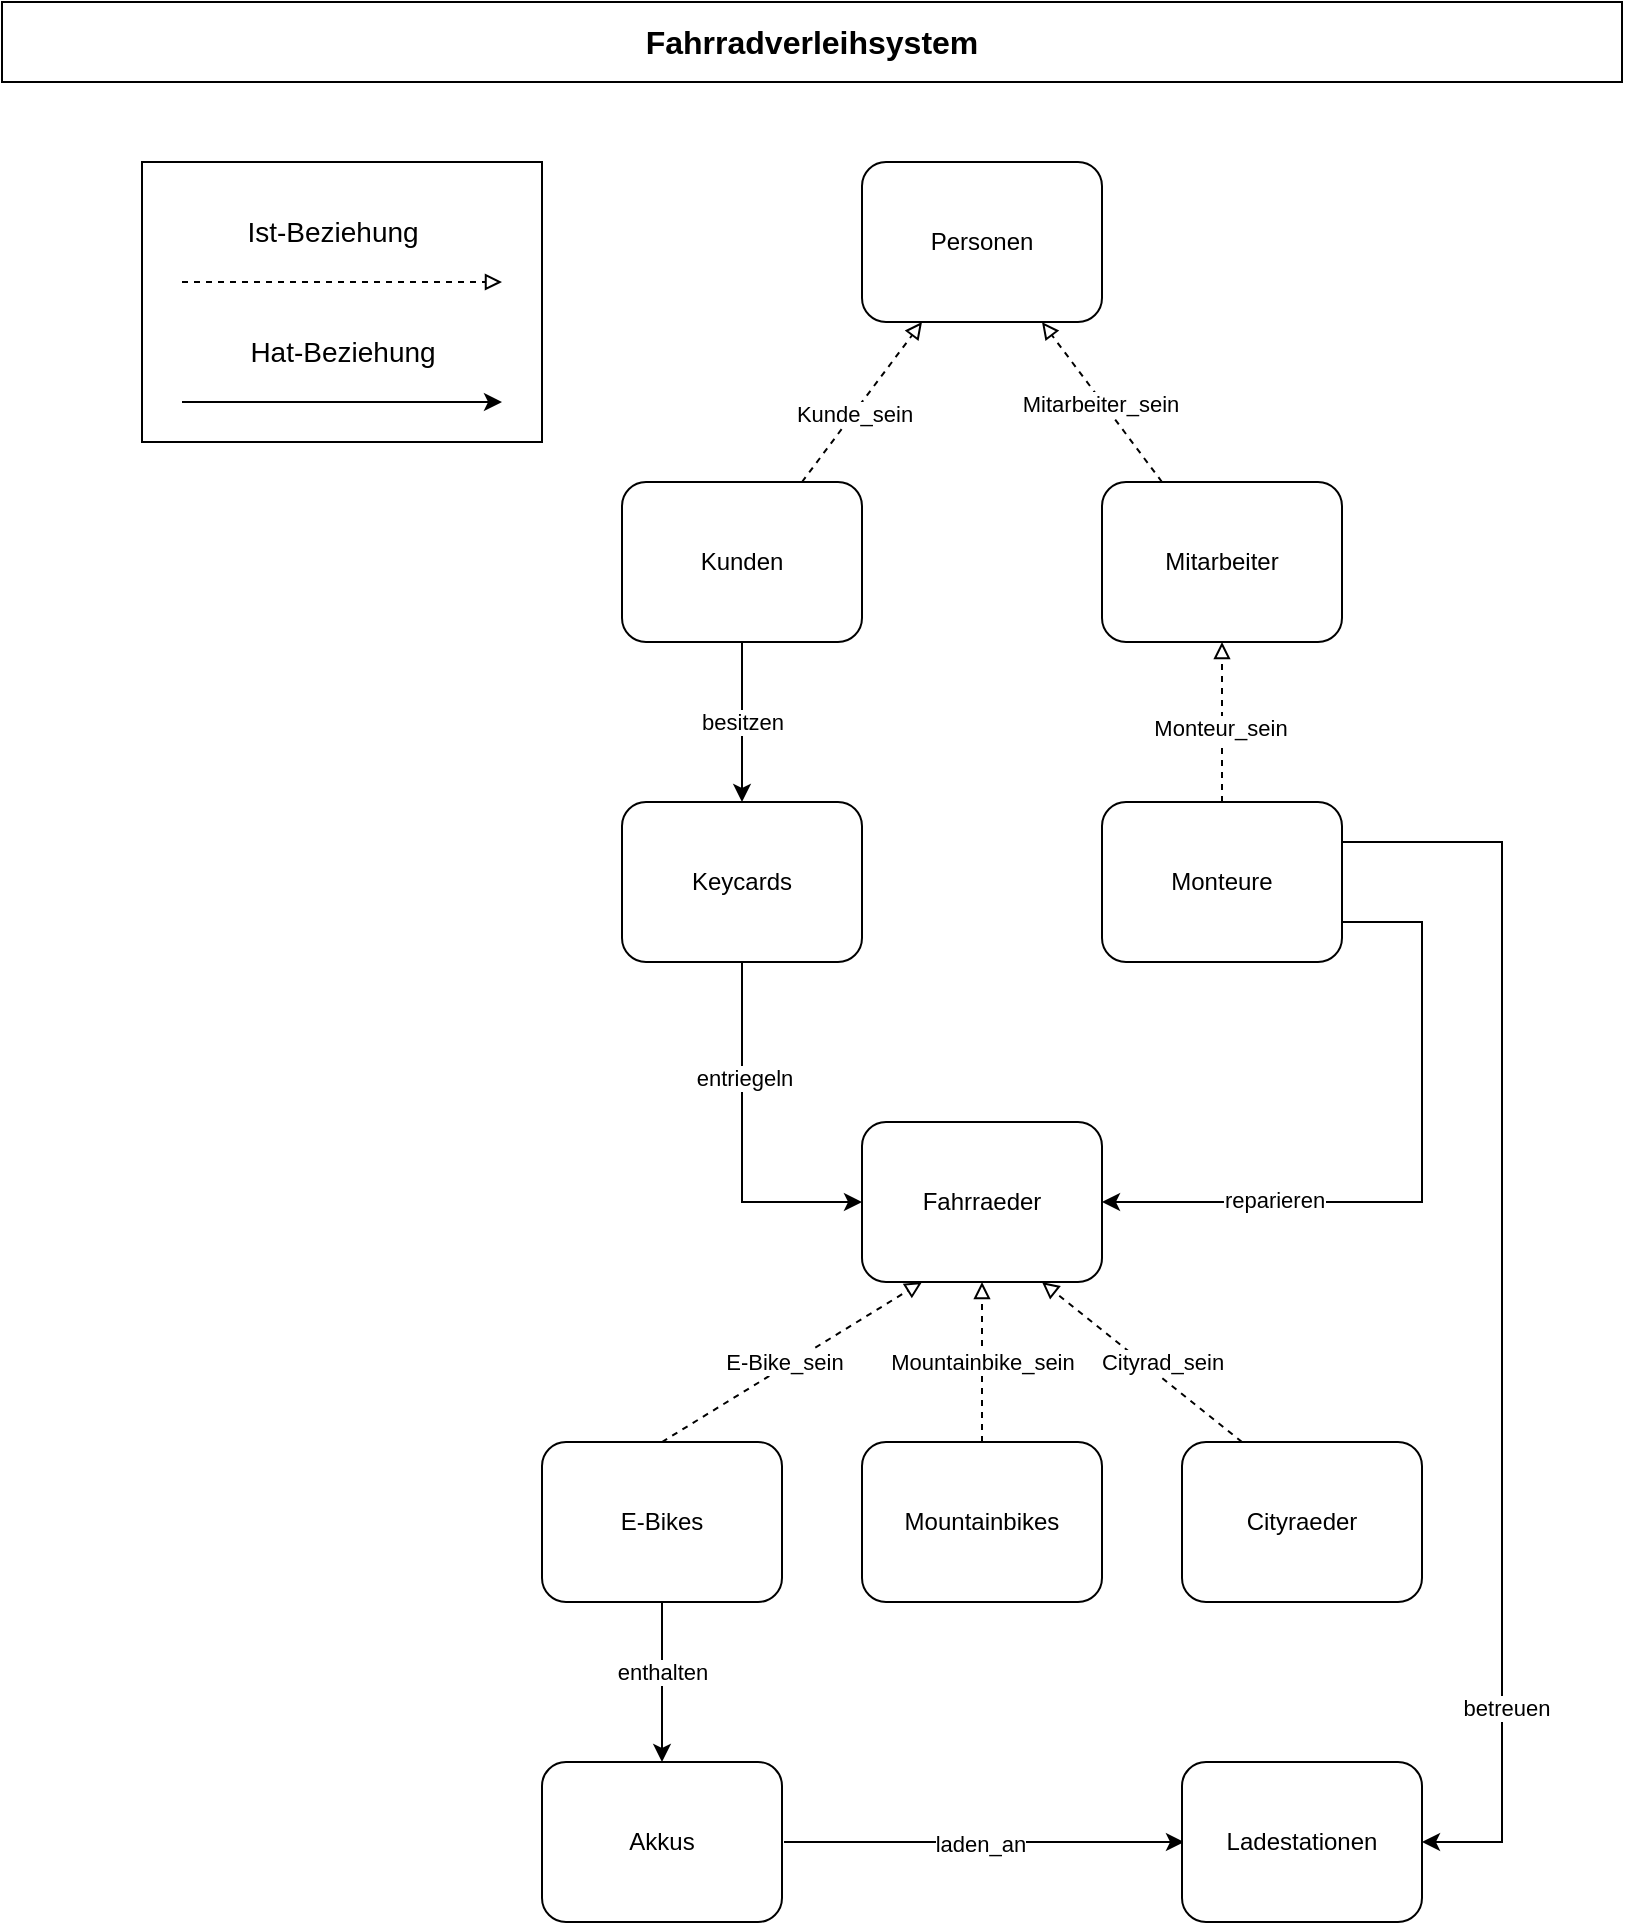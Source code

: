 <mxfile version="22.0.8" type="github">
  <diagram name="Seite-1" id="bQOZxYMRXsdo0ndvrcB2">
    <mxGraphModel dx="1434" dy="782" grid="1" gridSize="10" guides="1" tooltips="1" connect="1" arrows="1" fold="1" page="1" pageScale="1" pageWidth="827" pageHeight="1169" math="0" shadow="0">
      <root>
        <mxCell id="0" />
        <mxCell id="1" parent="0" />
        <mxCell id="9_kUzeCEfpQ8c6-ohWi3-4" value="" style="rounded=0;whiteSpace=wrap;html=1;" parent="1" vertex="1">
          <mxGeometry x="80" y="80" width="200" height="140" as="geometry" />
        </mxCell>
        <mxCell id="55pbPMZW1c6JBTYqttiJ-6" style="edgeStyle=orthogonalEdgeStyle;rounded=0;orthogonalLoop=1;jettySize=auto;html=1;exitX=1;exitY=0.5;exitDx=0;exitDy=0;entryX=0;entryY=0.5;entryDx=0;entryDy=0;" edge="1" parent="1">
          <mxGeometry relative="1" as="geometry">
            <mxPoint x="401" y="920" as="sourcePoint" />
            <mxPoint x="601" y="920" as="targetPoint" />
          </mxGeometry>
        </mxCell>
        <mxCell id="55pbPMZW1c6JBTYqttiJ-7" value="laden_an" style="edgeLabel;html=1;align=center;verticalAlign=middle;resizable=0;points=[];" vertex="1" connectable="0" parent="55pbPMZW1c6JBTYqttiJ-6">
          <mxGeometry x="-0.02" y="-3" relative="1" as="geometry">
            <mxPoint y="-2" as="offset" />
          </mxGeometry>
        </mxCell>
        <mxCell id="_8qDM-tfKdcT89JeCW2L-1" value="Akkus" style="rounded=1;whiteSpace=wrap;html=1;" parent="1" vertex="1">
          <mxGeometry x="280" y="880" width="120" height="80" as="geometry" />
        </mxCell>
        <mxCell id="_8qDM-tfKdcT89JeCW2L-15" style="edgeStyle=orthogonalEdgeStyle;rounded=0;orthogonalLoop=1;jettySize=auto;html=1;exitX=0.5;exitY=0;exitDx=0;exitDy=0;entryX=0.5;entryY=1;entryDx=0;entryDy=0;dashed=1;endArrow=block;endFill=0;" parent="1" source="_8qDM-tfKdcT89JeCW2L-2" target="_8qDM-tfKdcT89JeCW2L-9" edge="1">
          <mxGeometry relative="1" as="geometry" />
        </mxCell>
        <mxCell id="_8qDM-tfKdcT89JeCW2L-26" value="Monteur_sein" style="edgeLabel;html=1;align=center;verticalAlign=middle;resizable=0;points=[];" parent="_8qDM-tfKdcT89JeCW2L-15" vertex="1" connectable="0">
          <mxGeometry x="-0.075" y="1" relative="1" as="geometry">
            <mxPoint as="offset" />
          </mxGeometry>
        </mxCell>
        <mxCell id="_8qDM-tfKdcT89JeCW2L-22" style="edgeStyle=orthogonalEdgeStyle;rounded=0;orthogonalLoop=1;jettySize=auto;html=1;exitX=1;exitY=0.75;exitDx=0;exitDy=0;entryX=1;entryY=0.5;entryDx=0;entryDy=0;" parent="1" source="_8qDM-tfKdcT89JeCW2L-2" target="_8qDM-tfKdcT89JeCW2L-7" edge="1">
          <mxGeometry relative="1" as="geometry">
            <Array as="points">
              <mxPoint x="720" y="460" />
              <mxPoint x="720" y="600" />
            </Array>
          </mxGeometry>
        </mxCell>
        <mxCell id="_8qDM-tfKdcT89JeCW2L-33" value="reparieren" style="edgeLabel;html=1;align=center;verticalAlign=middle;resizable=0;points=[];" parent="_8qDM-tfKdcT89JeCW2L-22" vertex="1" connectable="0">
          <mxGeometry x="0.494" y="1" relative="1" as="geometry">
            <mxPoint y="-2" as="offset" />
          </mxGeometry>
        </mxCell>
        <mxCell id="_8qDM-tfKdcT89JeCW2L-2" value="Monteure" style="rounded=1;whiteSpace=wrap;html=1;" parent="1" vertex="1">
          <mxGeometry x="560" y="400" width="120" height="80" as="geometry" />
        </mxCell>
        <mxCell id="_8qDM-tfKdcT89JeCW2L-23" style="edgeStyle=orthogonalEdgeStyle;rounded=0;orthogonalLoop=1;jettySize=auto;html=1;exitX=0.5;exitY=1;exitDx=0;exitDy=0;entryX=0;entryY=0.5;entryDx=0;entryDy=0;" parent="1" source="_8qDM-tfKdcT89JeCW2L-3" target="_8qDM-tfKdcT89JeCW2L-7" edge="1">
          <mxGeometry relative="1" as="geometry">
            <mxPoint x="430" y="620" as="targetPoint" />
          </mxGeometry>
        </mxCell>
        <mxCell id="_8qDM-tfKdcT89JeCW2L-35" value="entriegeln" style="edgeLabel;html=1;align=center;verticalAlign=middle;resizable=0;points=[];" parent="_8qDM-tfKdcT89JeCW2L-23" vertex="1" connectable="0">
          <mxGeometry x="-0.356" y="1" relative="1" as="geometry">
            <mxPoint as="offset" />
          </mxGeometry>
        </mxCell>
        <mxCell id="_8qDM-tfKdcT89JeCW2L-3" value="Keycards" style="rounded=1;whiteSpace=wrap;html=1;" parent="1" vertex="1">
          <mxGeometry x="320" y="400" width="120" height="80" as="geometry" />
        </mxCell>
        <mxCell id="_8qDM-tfKdcT89JeCW2L-4" value="Mountainbikes" style="rounded=1;whiteSpace=wrap;html=1;" parent="1" vertex="1">
          <mxGeometry x="440" y="720" width="120" height="80" as="geometry" />
        </mxCell>
        <mxCell id="_8qDM-tfKdcT89JeCW2L-17" style="rounded=0;orthogonalLoop=1;jettySize=auto;html=1;exitX=0.25;exitY=0;exitDx=0;exitDy=0;entryX=0.75;entryY=1;entryDx=0;entryDy=0;dashed=1;endArrow=block;endFill=0;" parent="1" source="_8qDM-tfKdcT89JeCW2L-5" target="_8qDM-tfKdcT89JeCW2L-7" edge="1">
          <mxGeometry relative="1" as="geometry">
            <mxPoint x="570" y="680" as="targetPoint" />
          </mxGeometry>
        </mxCell>
        <mxCell id="_8qDM-tfKdcT89JeCW2L-29" value="Cityrad_sein" style="edgeLabel;html=1;align=center;verticalAlign=middle;resizable=0;points=[];" parent="_8qDM-tfKdcT89JeCW2L-17" vertex="1" connectable="0">
          <mxGeometry x="-0.295" y="3" relative="1" as="geometry">
            <mxPoint x="-3" y="-14" as="offset" />
          </mxGeometry>
        </mxCell>
        <mxCell id="_8qDM-tfKdcT89JeCW2L-5" value="Cityraeder" style="rounded=1;whiteSpace=wrap;html=1;" parent="1" vertex="1">
          <mxGeometry x="600" y="720" width="120" height="80" as="geometry" />
        </mxCell>
        <mxCell id="_8qDM-tfKdcT89JeCW2L-19" style="rounded=0;orthogonalLoop=1;jettySize=auto;html=1;exitX=0.5;exitY=0;exitDx=0;exitDy=0;entryX=0.25;entryY=1;entryDx=0;entryDy=0;dashed=1;endArrow=block;endFill=0;" parent="1" source="_8qDM-tfKdcT89JeCW2L-6" target="_8qDM-tfKdcT89JeCW2L-7" edge="1">
          <mxGeometry relative="1" as="geometry" />
        </mxCell>
        <mxCell id="_8qDM-tfKdcT89JeCW2L-28" value="E-Bike_sein" style="edgeLabel;html=1;align=center;verticalAlign=middle;resizable=0;points=[];" parent="_8qDM-tfKdcT89JeCW2L-19" vertex="1" connectable="0">
          <mxGeometry x="-0.15" y="2" relative="1" as="geometry">
            <mxPoint x="6" y="-4" as="offset" />
          </mxGeometry>
        </mxCell>
        <mxCell id="_8qDM-tfKdcT89JeCW2L-20" style="edgeStyle=orthogonalEdgeStyle;rounded=0;orthogonalLoop=1;jettySize=auto;html=1;exitX=0.5;exitY=1;exitDx=0;exitDy=0;entryX=0.5;entryY=0;entryDx=0;entryDy=0;" parent="1" source="_8qDM-tfKdcT89JeCW2L-6" target="_8qDM-tfKdcT89JeCW2L-1" edge="1">
          <mxGeometry relative="1" as="geometry" />
        </mxCell>
        <mxCell id="_8qDM-tfKdcT89JeCW2L-30" value="enthalten" style="edgeLabel;html=1;align=center;verticalAlign=middle;resizable=0;points=[];" parent="_8qDM-tfKdcT89JeCW2L-20" vertex="1" connectable="0">
          <mxGeometry x="-0.125" relative="1" as="geometry">
            <mxPoint as="offset" />
          </mxGeometry>
        </mxCell>
        <mxCell id="_8qDM-tfKdcT89JeCW2L-6" value="E-Bikes" style="rounded=1;whiteSpace=wrap;html=1;" parent="1" vertex="1">
          <mxGeometry x="280" y="720" width="120" height="80" as="geometry" />
        </mxCell>
        <mxCell id="_8qDM-tfKdcT89JeCW2L-7" value="Fahrraeder" style="rounded=1;whiteSpace=wrap;html=1;" parent="1" vertex="1">
          <mxGeometry x="440" y="560" width="120" height="80" as="geometry" />
        </mxCell>
        <mxCell id="_8qDM-tfKdcT89JeCW2L-36" style="edgeStyle=orthogonalEdgeStyle;rounded=0;orthogonalLoop=1;jettySize=auto;html=1;exitX=0.5;exitY=1;exitDx=0;exitDy=0;entryX=0.5;entryY=0;entryDx=0;entryDy=0;" parent="1" source="_8qDM-tfKdcT89JeCW2L-8" target="_8qDM-tfKdcT89JeCW2L-3" edge="1">
          <mxGeometry relative="1" as="geometry" />
        </mxCell>
        <mxCell id="_8qDM-tfKdcT89JeCW2L-38" value="besitzen" style="edgeLabel;html=1;align=center;verticalAlign=middle;resizable=0;points=[];" parent="_8qDM-tfKdcT89JeCW2L-36" vertex="1" connectable="0">
          <mxGeometry x="0.45" relative="1" as="geometry">
            <mxPoint y="-18" as="offset" />
          </mxGeometry>
        </mxCell>
        <mxCell id="_8qDM-tfKdcT89JeCW2L-8" value="Kunden" style="rounded=1;whiteSpace=wrap;html=1;" parent="1" vertex="1">
          <mxGeometry x="320" y="240" width="120" height="80" as="geometry" />
        </mxCell>
        <mxCell id="_8qDM-tfKdcT89JeCW2L-9" value="Mitarbeiter" style="rounded=1;whiteSpace=wrap;html=1;" parent="1" vertex="1">
          <mxGeometry x="560" y="240" width="120" height="80" as="geometry" />
        </mxCell>
        <mxCell id="_8qDM-tfKdcT89JeCW2L-10" value="Personen" style="rounded=1;whiteSpace=wrap;html=1;" parent="1" vertex="1">
          <mxGeometry x="440" y="80" width="120" height="80" as="geometry" />
        </mxCell>
        <mxCell id="_8qDM-tfKdcT89JeCW2L-13" value="" style="endArrow=block;html=1;rounded=0;exitX=0.75;exitY=0;exitDx=0;exitDy=0;entryX=0.25;entryY=1;entryDx=0;entryDy=0;dashed=1;endFill=0;" parent="1" source="_8qDM-tfKdcT89JeCW2L-8" target="_8qDM-tfKdcT89JeCW2L-10" edge="1">
          <mxGeometry width="50" height="50" relative="1" as="geometry">
            <mxPoint x="400" y="220" as="sourcePoint" />
            <mxPoint x="450" y="170" as="targetPoint" />
          </mxGeometry>
        </mxCell>
        <mxCell id="_8qDM-tfKdcT89JeCW2L-24" value="Kunde_sein" style="edgeLabel;html=1;align=center;verticalAlign=middle;resizable=0;points=[];" parent="_8qDM-tfKdcT89JeCW2L-13" vertex="1" connectable="0">
          <mxGeometry x="-0.144" relative="1" as="geometry">
            <mxPoint as="offset" />
          </mxGeometry>
        </mxCell>
        <mxCell id="_8qDM-tfKdcT89JeCW2L-14" value="" style="endArrow=block;html=1;rounded=0;exitX=0.25;exitY=0;exitDx=0;exitDy=0;entryX=0.75;entryY=1;entryDx=0;entryDy=0;dashed=1;endFill=0;" parent="1" source="_8qDM-tfKdcT89JeCW2L-9" target="_8qDM-tfKdcT89JeCW2L-10" edge="1">
          <mxGeometry width="50" height="50" relative="1" as="geometry">
            <mxPoint x="420" y="250" as="sourcePoint" />
            <mxPoint x="480" y="170" as="targetPoint" />
          </mxGeometry>
        </mxCell>
        <mxCell id="_8qDM-tfKdcT89JeCW2L-25" value="Mitarbeiter_sein" style="edgeLabel;html=1;align=center;verticalAlign=middle;resizable=0;points=[];" parent="_8qDM-tfKdcT89JeCW2L-14" vertex="1" connectable="0">
          <mxGeometry x="-0.004" y="1" relative="1" as="geometry">
            <mxPoint as="offset" />
          </mxGeometry>
        </mxCell>
        <mxCell id="_8qDM-tfKdcT89JeCW2L-16" style="rounded=0;orthogonalLoop=1;jettySize=auto;html=1;exitX=0.5;exitY=0;exitDx=0;exitDy=0;entryX=0.5;entryY=1;entryDx=0;entryDy=0;dashed=1;endArrow=block;endFill=0;" parent="1" source="_8qDM-tfKdcT89JeCW2L-4" target="_8qDM-tfKdcT89JeCW2L-7" edge="1">
          <mxGeometry relative="1" as="geometry" />
        </mxCell>
        <mxCell id="_8qDM-tfKdcT89JeCW2L-27" value="Mountainbike_sein" style="edgeLabel;html=1;align=center;verticalAlign=middle;resizable=0;points=[];" parent="_8qDM-tfKdcT89JeCW2L-16" vertex="1" connectable="0">
          <mxGeometry x="-0.126" y="-1" relative="1" as="geometry">
            <mxPoint x="-1" y="-5" as="offset" />
          </mxGeometry>
        </mxCell>
        <mxCell id="9_kUzeCEfpQ8c6-ohWi3-1" value="&lt;font style=&quot;font-size: 16px;&quot;&gt;&lt;b&gt;Fahrradverleihsystem&lt;/b&gt;&lt;/font&gt;" style="rounded=0;whiteSpace=wrap;html=1;" parent="1" vertex="1">
          <mxGeometry x="10" width="810" height="40" as="geometry" />
        </mxCell>
        <mxCell id="9_kUzeCEfpQ8c6-ohWi3-2" value="" style="endArrow=block;html=1;rounded=0;dashed=1;endFill=0;" parent="1" edge="1">
          <mxGeometry width="50" height="50" relative="1" as="geometry">
            <mxPoint x="100" y="140" as="sourcePoint" />
            <mxPoint x="260" y="140" as="targetPoint" />
          </mxGeometry>
        </mxCell>
        <mxCell id="9_kUzeCEfpQ8c6-ohWi3-3" value="" style="endArrow=classic;html=1;rounded=0;" parent="1" edge="1">
          <mxGeometry width="50" height="50" relative="1" as="geometry">
            <mxPoint x="100" y="200" as="sourcePoint" />
            <mxPoint x="260" y="200" as="targetPoint" />
          </mxGeometry>
        </mxCell>
        <mxCell id="9_kUzeCEfpQ8c6-ohWi3-6" value="&lt;font style=&quot;font-size: 14px;&quot;&gt;Ist-Beziehung&lt;/font&gt;" style="text;html=1;align=center;verticalAlign=middle;resizable=0;points=[];autosize=1;strokeColor=none;fillColor=none;" parent="1" vertex="1">
          <mxGeometry x="120" y="100" width="110" height="30" as="geometry" />
        </mxCell>
        <mxCell id="9_kUzeCEfpQ8c6-ohWi3-7" value="&lt;font style=&quot;font-size: 14px;&quot;&gt;Hat-Beziehung&lt;/font&gt;" style="text;html=1;align=center;verticalAlign=middle;resizable=0;points=[];autosize=1;strokeColor=none;fillColor=none;" parent="1" vertex="1">
          <mxGeometry x="120" y="160" width="120" height="30" as="geometry" />
        </mxCell>
        <mxCell id="55pbPMZW1c6JBTYqttiJ-3" value="" style="edgeStyle=orthogonalEdgeStyle;rounded=0;orthogonalLoop=1;jettySize=auto;html=1;exitX=1;exitY=0.25;exitDx=0;exitDy=0;entryX=1;entryY=0.5;entryDx=0;entryDy=0;" edge="1" parent="1" source="_8qDM-tfKdcT89JeCW2L-2" target="55pbPMZW1c6JBTYqttiJ-2">
          <mxGeometry relative="1" as="geometry">
            <Array as="points">
              <mxPoint x="760" y="420" />
              <mxPoint x="760" y="920" />
            </Array>
            <mxPoint x="680" y="420" as="sourcePoint" />
            <mxPoint x="560" y="920" as="targetPoint" />
          </mxGeometry>
        </mxCell>
        <mxCell id="55pbPMZW1c6JBTYqttiJ-5" value="betreuen" style="edgeLabel;html=1;align=center;verticalAlign=middle;resizable=0;points=[];" vertex="1" connectable="0" parent="55pbPMZW1c6JBTYqttiJ-3">
          <mxGeometry x="0.648" y="2" relative="1" as="geometry">
            <mxPoint y="2" as="offset" />
          </mxGeometry>
        </mxCell>
        <mxCell id="55pbPMZW1c6JBTYqttiJ-2" value="Ladestationen" style="rounded=1;whiteSpace=wrap;html=1;" vertex="1" parent="1">
          <mxGeometry x="600" y="880" width="120" height="80" as="geometry" />
        </mxCell>
      </root>
    </mxGraphModel>
  </diagram>
</mxfile>
